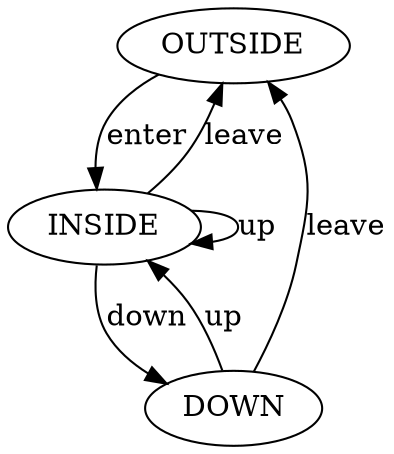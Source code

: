 digraph click_detector {
	OUTSIDE -> INSIDE [label="enter"];

	INSIDE -> INSIDE [label="up"];
	INSIDE -> DOWN [label="down"];
	INSIDE -> OUTSIDE [label="leave"];
	
  DOWN -> INSIDE [label="up"];
  DOWN -> OUTSIDE [label="leave"];
}
